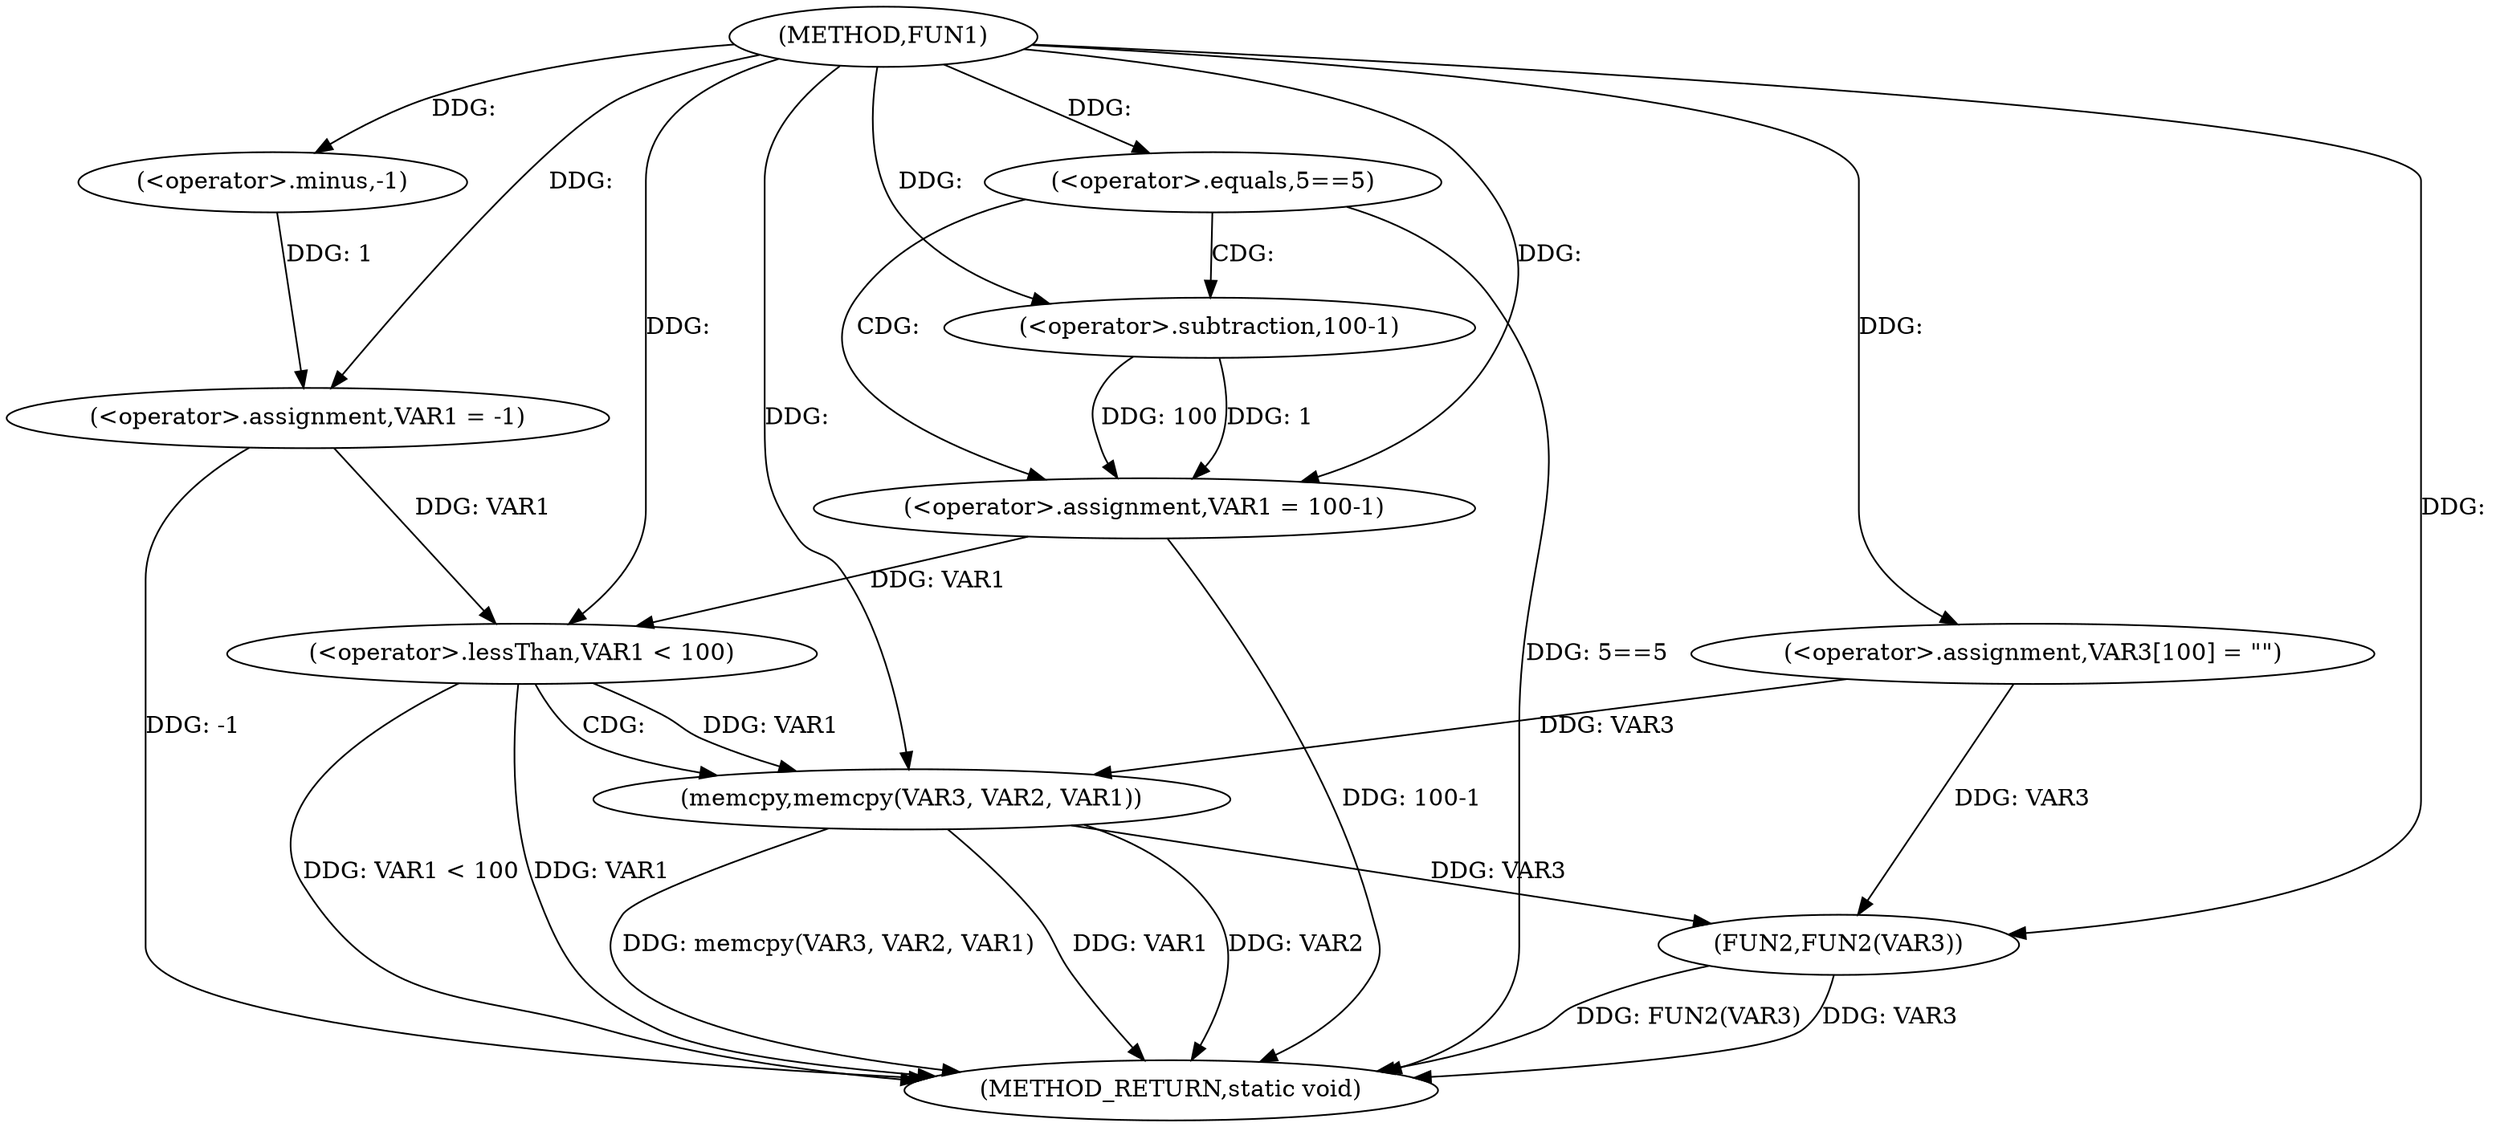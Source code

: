 digraph FUN1 {  
"1000100" [label = "(METHOD,FUN1)" ]
"1000134" [label = "(METHOD_RETURN,static void)" ]
"1000103" [label = "(<operator>.assignment,VAR1 = -1)" ]
"1000105" [label = "(<operator>.minus,-1)" ]
"1000108" [label = "(<operator>.equals,5==5)" ]
"1000112" [label = "(<operator>.assignment,VAR1 = 100-1)" ]
"1000114" [label = "(<operator>.subtraction,100-1)" ]
"1000120" [label = "(<operator>.assignment,VAR3[100] = \"\")" ]
"1000124" [label = "(<operator>.lessThan,VAR1 < 100)" ]
"1000128" [label = "(memcpy,memcpy(VAR3, VAR2, VAR1))" ]
"1000132" [label = "(FUN2,FUN2(VAR3))" ]
  "1000128" -> "1000134"  [ label = "DDG: VAR2"] 
  "1000124" -> "1000134"  [ label = "DDG: VAR1"] 
  "1000108" -> "1000134"  [ label = "DDG: 5==5"] 
  "1000103" -> "1000134"  [ label = "DDG: -1"] 
  "1000112" -> "1000134"  [ label = "DDG: 100-1"] 
  "1000132" -> "1000134"  [ label = "DDG: FUN2(VAR3)"] 
  "1000128" -> "1000134"  [ label = "DDG: memcpy(VAR3, VAR2, VAR1)"] 
  "1000132" -> "1000134"  [ label = "DDG: VAR3"] 
  "1000128" -> "1000134"  [ label = "DDG: VAR1"] 
  "1000124" -> "1000134"  [ label = "DDG: VAR1 < 100"] 
  "1000105" -> "1000103"  [ label = "DDG: 1"] 
  "1000100" -> "1000103"  [ label = "DDG: "] 
  "1000100" -> "1000105"  [ label = "DDG: "] 
  "1000100" -> "1000108"  [ label = "DDG: "] 
  "1000114" -> "1000112"  [ label = "DDG: 100"] 
  "1000114" -> "1000112"  [ label = "DDG: 1"] 
  "1000100" -> "1000112"  [ label = "DDG: "] 
  "1000100" -> "1000114"  [ label = "DDG: "] 
  "1000100" -> "1000120"  [ label = "DDG: "] 
  "1000103" -> "1000124"  [ label = "DDG: VAR1"] 
  "1000112" -> "1000124"  [ label = "DDG: VAR1"] 
  "1000100" -> "1000124"  [ label = "DDG: "] 
  "1000120" -> "1000128"  [ label = "DDG: VAR3"] 
  "1000100" -> "1000128"  [ label = "DDG: "] 
  "1000124" -> "1000128"  [ label = "DDG: VAR1"] 
  "1000128" -> "1000132"  [ label = "DDG: VAR3"] 
  "1000120" -> "1000132"  [ label = "DDG: VAR3"] 
  "1000100" -> "1000132"  [ label = "DDG: "] 
  "1000108" -> "1000112"  [ label = "CDG: "] 
  "1000108" -> "1000114"  [ label = "CDG: "] 
  "1000124" -> "1000128"  [ label = "CDG: "] 
}
